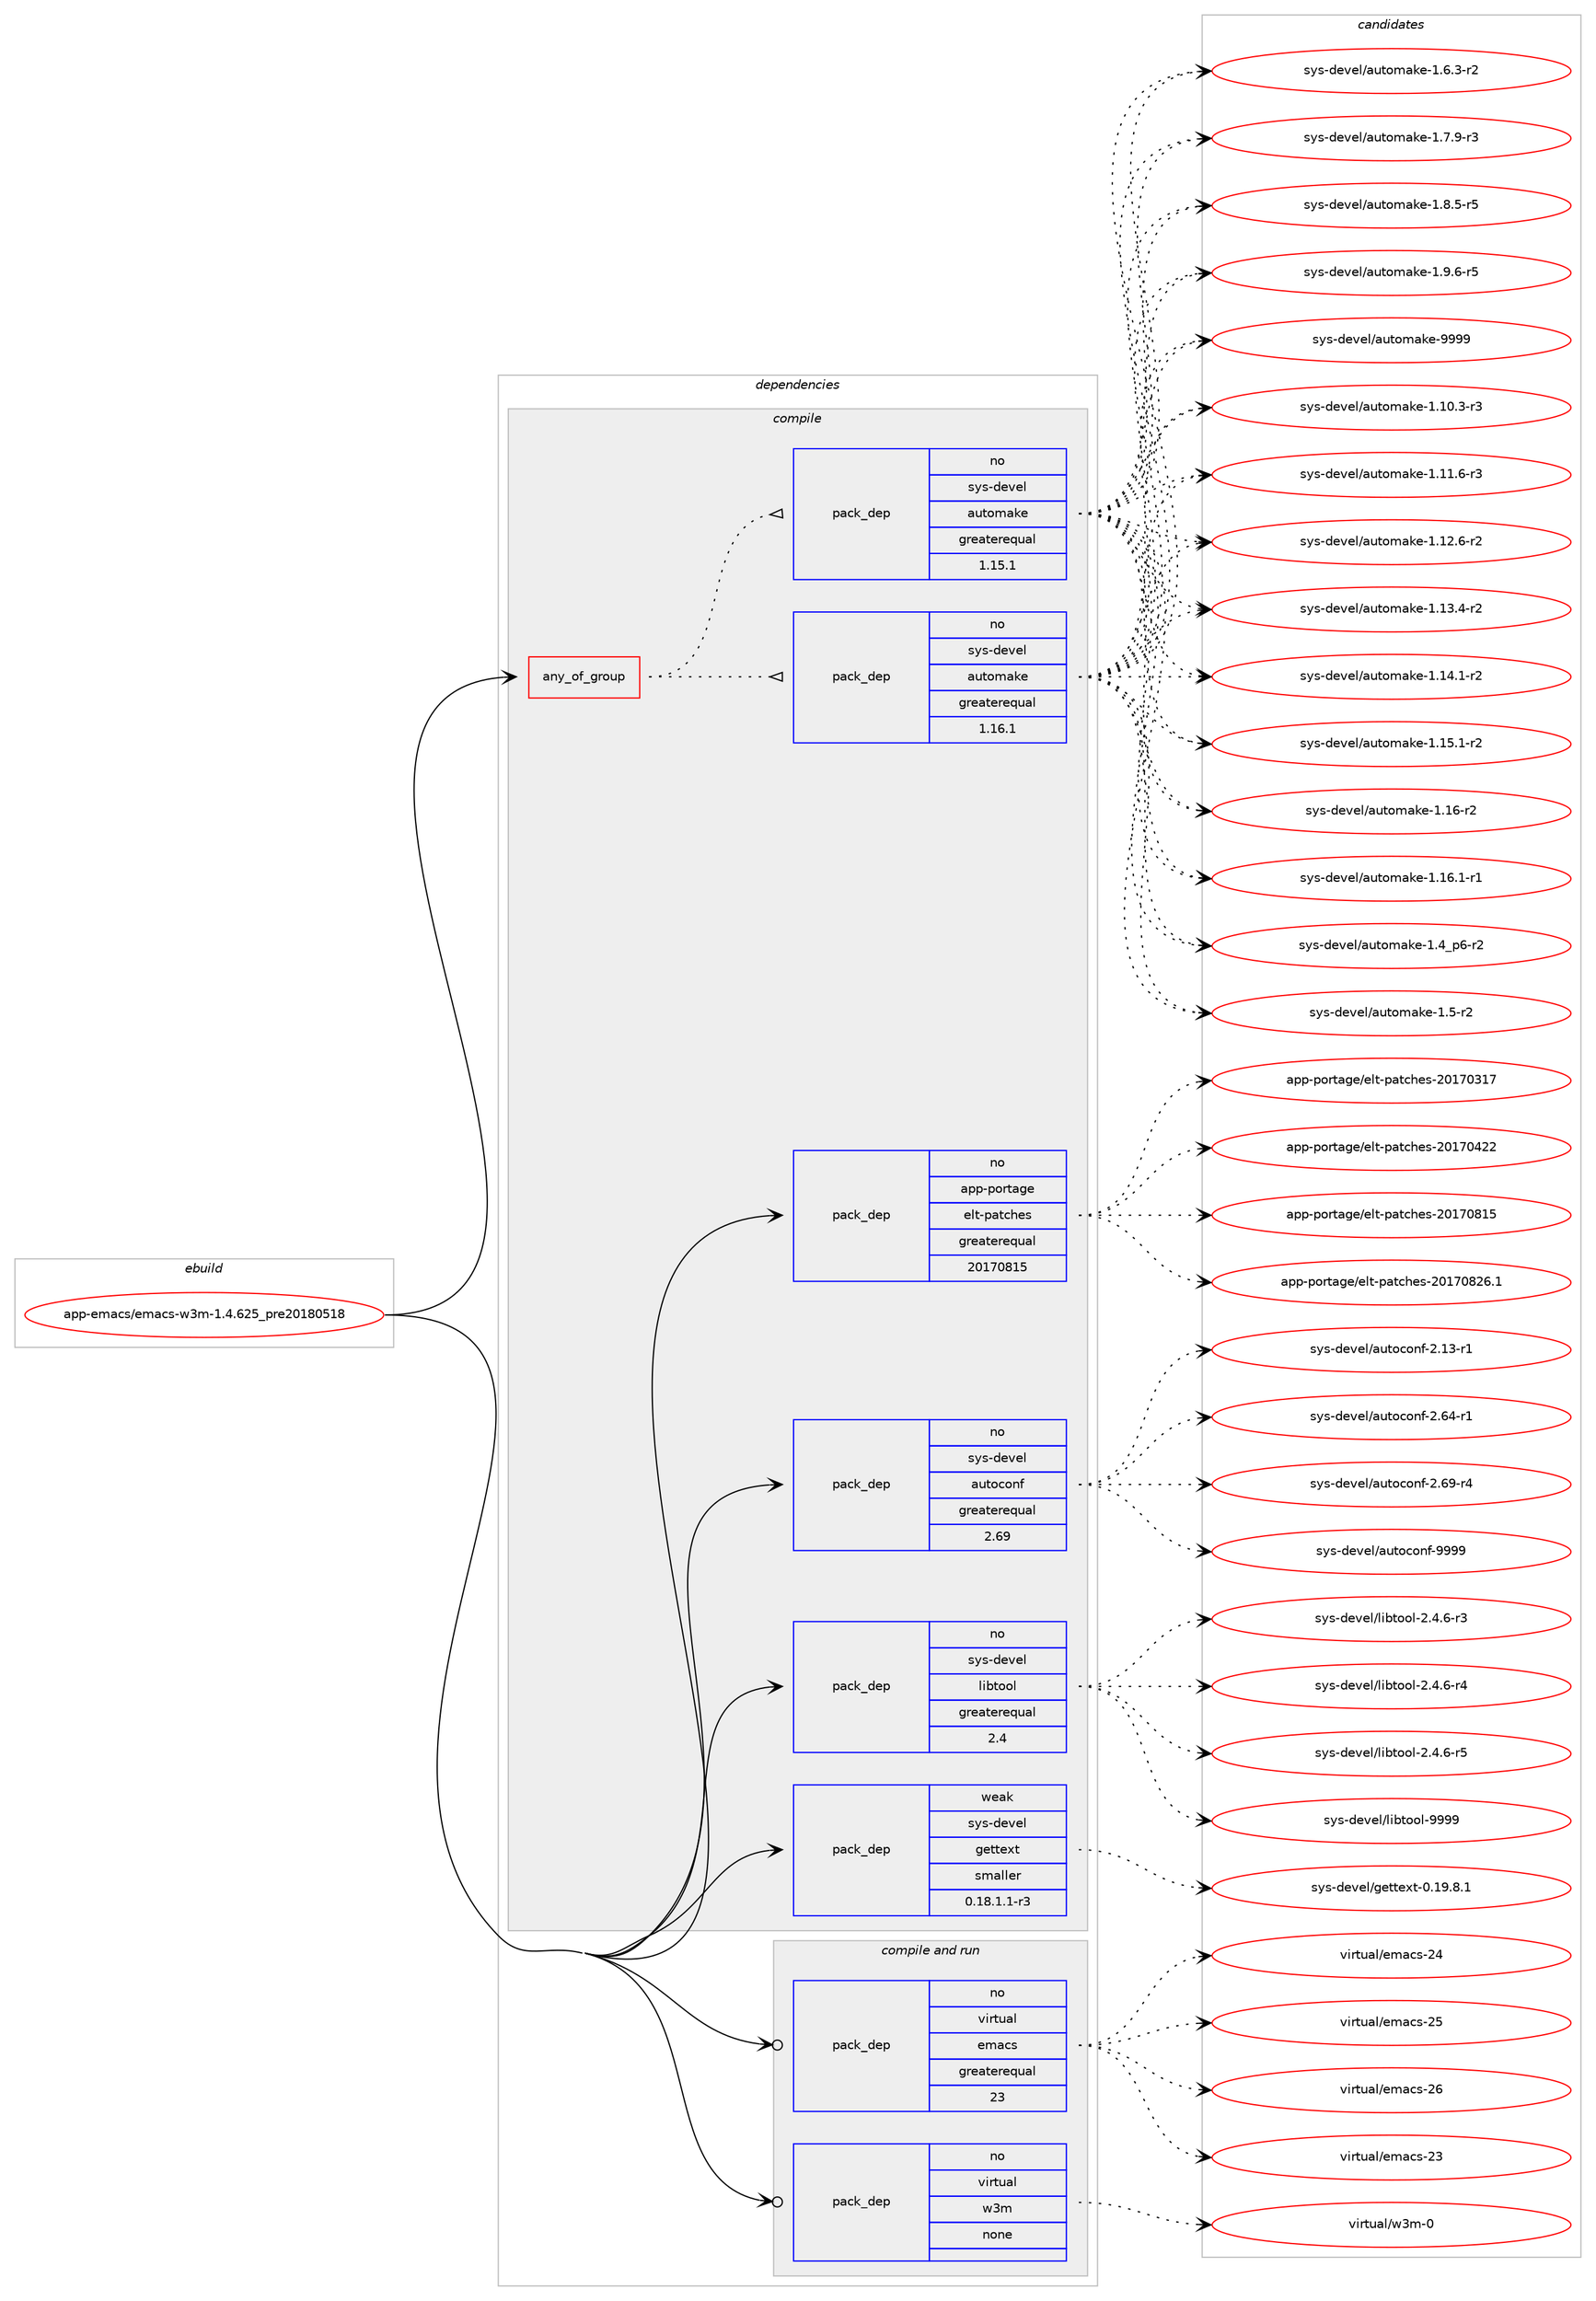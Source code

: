 digraph prolog {

# *************
# Graph options
# *************

newrank=true;
concentrate=true;
compound=true;
graph [rankdir=LR,fontname=Helvetica,fontsize=10,ranksep=1.5];#, ranksep=2.5, nodesep=0.2];
edge  [arrowhead=vee];
node  [fontname=Helvetica,fontsize=10];

# **********
# The ebuild
# **********

subgraph cluster_leftcol {
color=gray;
rank=same;
label=<<i>ebuild</i>>;
id [label="app-emacs/emacs-w3m-1.4.625_pre20180518", color=red, width=4, href="../app-emacs/emacs-w3m-1.4.625_pre20180518.svg"];
}

# ****************
# The dependencies
# ****************

subgraph cluster_midcol {
color=gray;
label=<<i>dependencies</i>>;
subgraph cluster_compile {
fillcolor="#eeeeee";
style=filled;
label=<<i>compile</i>>;
subgraph any59 {
dependency1124 [label=<<TABLE BORDER="0" CELLBORDER="1" CELLSPACING="0" CELLPADDING="4"><TR><TD CELLPADDING="10">any_of_group</TD></TR></TABLE>>, shape=none, color=red];subgraph pack911 {
dependency1125 [label=<<TABLE BORDER="0" CELLBORDER="1" CELLSPACING="0" CELLPADDING="4" WIDTH="220"><TR><TD ROWSPAN="6" CELLPADDING="30">pack_dep</TD></TR><TR><TD WIDTH="110">no</TD></TR><TR><TD>sys-devel</TD></TR><TR><TD>automake</TD></TR><TR><TD>greaterequal</TD></TR><TR><TD>1.16.1</TD></TR></TABLE>>, shape=none, color=blue];
}
dependency1124:e -> dependency1125:w [weight=20,style="dotted",arrowhead="oinv"];
subgraph pack912 {
dependency1126 [label=<<TABLE BORDER="0" CELLBORDER="1" CELLSPACING="0" CELLPADDING="4" WIDTH="220"><TR><TD ROWSPAN="6" CELLPADDING="30">pack_dep</TD></TR><TR><TD WIDTH="110">no</TD></TR><TR><TD>sys-devel</TD></TR><TR><TD>automake</TD></TR><TR><TD>greaterequal</TD></TR><TR><TD>1.15.1</TD></TR></TABLE>>, shape=none, color=blue];
}
dependency1124:e -> dependency1126:w [weight=20,style="dotted",arrowhead="oinv"];
}
id:e -> dependency1124:w [weight=20,style="solid",arrowhead="vee"];
subgraph pack913 {
dependency1127 [label=<<TABLE BORDER="0" CELLBORDER="1" CELLSPACING="0" CELLPADDING="4" WIDTH="220"><TR><TD ROWSPAN="6" CELLPADDING="30">pack_dep</TD></TR><TR><TD WIDTH="110">no</TD></TR><TR><TD>app-portage</TD></TR><TR><TD>elt-patches</TD></TR><TR><TD>greaterequal</TD></TR><TR><TD>20170815</TD></TR></TABLE>>, shape=none, color=blue];
}
id:e -> dependency1127:w [weight=20,style="solid",arrowhead="vee"];
subgraph pack914 {
dependency1128 [label=<<TABLE BORDER="0" CELLBORDER="1" CELLSPACING="0" CELLPADDING="4" WIDTH="220"><TR><TD ROWSPAN="6" CELLPADDING="30">pack_dep</TD></TR><TR><TD WIDTH="110">no</TD></TR><TR><TD>sys-devel</TD></TR><TR><TD>autoconf</TD></TR><TR><TD>greaterequal</TD></TR><TR><TD>2.69</TD></TR></TABLE>>, shape=none, color=blue];
}
id:e -> dependency1128:w [weight=20,style="solid",arrowhead="vee"];
subgraph pack915 {
dependency1129 [label=<<TABLE BORDER="0" CELLBORDER="1" CELLSPACING="0" CELLPADDING="4" WIDTH="220"><TR><TD ROWSPAN="6" CELLPADDING="30">pack_dep</TD></TR><TR><TD WIDTH="110">no</TD></TR><TR><TD>sys-devel</TD></TR><TR><TD>libtool</TD></TR><TR><TD>greaterequal</TD></TR><TR><TD>2.4</TD></TR></TABLE>>, shape=none, color=blue];
}
id:e -> dependency1129:w [weight=20,style="solid",arrowhead="vee"];
subgraph pack916 {
dependency1130 [label=<<TABLE BORDER="0" CELLBORDER="1" CELLSPACING="0" CELLPADDING="4" WIDTH="220"><TR><TD ROWSPAN="6" CELLPADDING="30">pack_dep</TD></TR><TR><TD WIDTH="110">weak</TD></TR><TR><TD>sys-devel</TD></TR><TR><TD>gettext</TD></TR><TR><TD>smaller</TD></TR><TR><TD>0.18.1.1-r3</TD></TR></TABLE>>, shape=none, color=blue];
}
id:e -> dependency1130:w [weight=20,style="solid",arrowhead="vee"];
}
subgraph cluster_compileandrun {
fillcolor="#eeeeee";
style=filled;
label=<<i>compile and run</i>>;
subgraph pack917 {
dependency1131 [label=<<TABLE BORDER="0" CELLBORDER="1" CELLSPACING="0" CELLPADDING="4" WIDTH="220"><TR><TD ROWSPAN="6" CELLPADDING="30">pack_dep</TD></TR><TR><TD WIDTH="110">no</TD></TR><TR><TD>virtual</TD></TR><TR><TD>emacs</TD></TR><TR><TD>greaterequal</TD></TR><TR><TD>23</TD></TR></TABLE>>, shape=none, color=blue];
}
id:e -> dependency1131:w [weight=20,style="solid",arrowhead="odotvee"];
subgraph pack918 {
dependency1132 [label=<<TABLE BORDER="0" CELLBORDER="1" CELLSPACING="0" CELLPADDING="4" WIDTH="220"><TR><TD ROWSPAN="6" CELLPADDING="30">pack_dep</TD></TR><TR><TD WIDTH="110">no</TD></TR><TR><TD>virtual</TD></TR><TR><TD>w3m</TD></TR><TR><TD>none</TD></TR><TR><TD></TD></TR></TABLE>>, shape=none, color=blue];
}
id:e -> dependency1132:w [weight=20,style="solid",arrowhead="odotvee"];
}
subgraph cluster_run {
fillcolor="#eeeeee";
style=filled;
label=<<i>run</i>>;
}
}

# **************
# The candidates
# **************

subgraph cluster_choices {
rank=same;
color=gray;
label=<<i>candidates</i>>;

subgraph choice911 {
color=black;
nodesep=1;
choice11512111545100101118101108479711711611110997107101454946494846514511451 [label="sys-devel/automake-1.10.3-r3", color=red, width=4,href="../sys-devel/automake-1.10.3-r3.svg"];
choice11512111545100101118101108479711711611110997107101454946494946544511451 [label="sys-devel/automake-1.11.6-r3", color=red, width=4,href="../sys-devel/automake-1.11.6-r3.svg"];
choice11512111545100101118101108479711711611110997107101454946495046544511450 [label="sys-devel/automake-1.12.6-r2", color=red, width=4,href="../sys-devel/automake-1.12.6-r2.svg"];
choice11512111545100101118101108479711711611110997107101454946495146524511450 [label="sys-devel/automake-1.13.4-r2", color=red, width=4,href="../sys-devel/automake-1.13.4-r2.svg"];
choice11512111545100101118101108479711711611110997107101454946495246494511450 [label="sys-devel/automake-1.14.1-r2", color=red, width=4,href="../sys-devel/automake-1.14.1-r2.svg"];
choice11512111545100101118101108479711711611110997107101454946495346494511450 [label="sys-devel/automake-1.15.1-r2", color=red, width=4,href="../sys-devel/automake-1.15.1-r2.svg"];
choice1151211154510010111810110847971171161111099710710145494649544511450 [label="sys-devel/automake-1.16-r2", color=red, width=4,href="../sys-devel/automake-1.16-r2.svg"];
choice11512111545100101118101108479711711611110997107101454946495446494511449 [label="sys-devel/automake-1.16.1-r1", color=red, width=4,href="../sys-devel/automake-1.16.1-r1.svg"];
choice115121115451001011181011084797117116111109971071014549465295112544511450 [label="sys-devel/automake-1.4_p6-r2", color=red, width=4,href="../sys-devel/automake-1.4_p6-r2.svg"];
choice11512111545100101118101108479711711611110997107101454946534511450 [label="sys-devel/automake-1.5-r2", color=red, width=4,href="../sys-devel/automake-1.5-r2.svg"];
choice115121115451001011181011084797117116111109971071014549465446514511450 [label="sys-devel/automake-1.6.3-r2", color=red, width=4,href="../sys-devel/automake-1.6.3-r2.svg"];
choice115121115451001011181011084797117116111109971071014549465546574511451 [label="sys-devel/automake-1.7.9-r3", color=red, width=4,href="../sys-devel/automake-1.7.9-r3.svg"];
choice115121115451001011181011084797117116111109971071014549465646534511453 [label="sys-devel/automake-1.8.5-r5", color=red, width=4,href="../sys-devel/automake-1.8.5-r5.svg"];
choice115121115451001011181011084797117116111109971071014549465746544511453 [label="sys-devel/automake-1.9.6-r5", color=red, width=4,href="../sys-devel/automake-1.9.6-r5.svg"];
choice115121115451001011181011084797117116111109971071014557575757 [label="sys-devel/automake-9999", color=red, width=4,href="../sys-devel/automake-9999.svg"];
dependency1125:e -> choice11512111545100101118101108479711711611110997107101454946494846514511451:w [style=dotted,weight="100"];
dependency1125:e -> choice11512111545100101118101108479711711611110997107101454946494946544511451:w [style=dotted,weight="100"];
dependency1125:e -> choice11512111545100101118101108479711711611110997107101454946495046544511450:w [style=dotted,weight="100"];
dependency1125:e -> choice11512111545100101118101108479711711611110997107101454946495146524511450:w [style=dotted,weight="100"];
dependency1125:e -> choice11512111545100101118101108479711711611110997107101454946495246494511450:w [style=dotted,weight="100"];
dependency1125:e -> choice11512111545100101118101108479711711611110997107101454946495346494511450:w [style=dotted,weight="100"];
dependency1125:e -> choice1151211154510010111810110847971171161111099710710145494649544511450:w [style=dotted,weight="100"];
dependency1125:e -> choice11512111545100101118101108479711711611110997107101454946495446494511449:w [style=dotted,weight="100"];
dependency1125:e -> choice115121115451001011181011084797117116111109971071014549465295112544511450:w [style=dotted,weight="100"];
dependency1125:e -> choice11512111545100101118101108479711711611110997107101454946534511450:w [style=dotted,weight="100"];
dependency1125:e -> choice115121115451001011181011084797117116111109971071014549465446514511450:w [style=dotted,weight="100"];
dependency1125:e -> choice115121115451001011181011084797117116111109971071014549465546574511451:w [style=dotted,weight="100"];
dependency1125:e -> choice115121115451001011181011084797117116111109971071014549465646534511453:w [style=dotted,weight="100"];
dependency1125:e -> choice115121115451001011181011084797117116111109971071014549465746544511453:w [style=dotted,weight="100"];
dependency1125:e -> choice115121115451001011181011084797117116111109971071014557575757:w [style=dotted,weight="100"];
}
subgraph choice912 {
color=black;
nodesep=1;
choice11512111545100101118101108479711711611110997107101454946494846514511451 [label="sys-devel/automake-1.10.3-r3", color=red, width=4,href="../sys-devel/automake-1.10.3-r3.svg"];
choice11512111545100101118101108479711711611110997107101454946494946544511451 [label="sys-devel/automake-1.11.6-r3", color=red, width=4,href="../sys-devel/automake-1.11.6-r3.svg"];
choice11512111545100101118101108479711711611110997107101454946495046544511450 [label="sys-devel/automake-1.12.6-r2", color=red, width=4,href="../sys-devel/automake-1.12.6-r2.svg"];
choice11512111545100101118101108479711711611110997107101454946495146524511450 [label="sys-devel/automake-1.13.4-r2", color=red, width=4,href="../sys-devel/automake-1.13.4-r2.svg"];
choice11512111545100101118101108479711711611110997107101454946495246494511450 [label="sys-devel/automake-1.14.1-r2", color=red, width=4,href="../sys-devel/automake-1.14.1-r2.svg"];
choice11512111545100101118101108479711711611110997107101454946495346494511450 [label="sys-devel/automake-1.15.1-r2", color=red, width=4,href="../sys-devel/automake-1.15.1-r2.svg"];
choice1151211154510010111810110847971171161111099710710145494649544511450 [label="sys-devel/automake-1.16-r2", color=red, width=4,href="../sys-devel/automake-1.16-r2.svg"];
choice11512111545100101118101108479711711611110997107101454946495446494511449 [label="sys-devel/automake-1.16.1-r1", color=red, width=4,href="../sys-devel/automake-1.16.1-r1.svg"];
choice115121115451001011181011084797117116111109971071014549465295112544511450 [label="sys-devel/automake-1.4_p6-r2", color=red, width=4,href="../sys-devel/automake-1.4_p6-r2.svg"];
choice11512111545100101118101108479711711611110997107101454946534511450 [label="sys-devel/automake-1.5-r2", color=red, width=4,href="../sys-devel/automake-1.5-r2.svg"];
choice115121115451001011181011084797117116111109971071014549465446514511450 [label="sys-devel/automake-1.6.3-r2", color=red, width=4,href="../sys-devel/automake-1.6.3-r2.svg"];
choice115121115451001011181011084797117116111109971071014549465546574511451 [label="sys-devel/automake-1.7.9-r3", color=red, width=4,href="../sys-devel/automake-1.7.9-r3.svg"];
choice115121115451001011181011084797117116111109971071014549465646534511453 [label="sys-devel/automake-1.8.5-r5", color=red, width=4,href="../sys-devel/automake-1.8.5-r5.svg"];
choice115121115451001011181011084797117116111109971071014549465746544511453 [label="sys-devel/automake-1.9.6-r5", color=red, width=4,href="../sys-devel/automake-1.9.6-r5.svg"];
choice115121115451001011181011084797117116111109971071014557575757 [label="sys-devel/automake-9999", color=red, width=4,href="../sys-devel/automake-9999.svg"];
dependency1126:e -> choice11512111545100101118101108479711711611110997107101454946494846514511451:w [style=dotted,weight="100"];
dependency1126:e -> choice11512111545100101118101108479711711611110997107101454946494946544511451:w [style=dotted,weight="100"];
dependency1126:e -> choice11512111545100101118101108479711711611110997107101454946495046544511450:w [style=dotted,weight="100"];
dependency1126:e -> choice11512111545100101118101108479711711611110997107101454946495146524511450:w [style=dotted,weight="100"];
dependency1126:e -> choice11512111545100101118101108479711711611110997107101454946495246494511450:w [style=dotted,weight="100"];
dependency1126:e -> choice11512111545100101118101108479711711611110997107101454946495346494511450:w [style=dotted,weight="100"];
dependency1126:e -> choice1151211154510010111810110847971171161111099710710145494649544511450:w [style=dotted,weight="100"];
dependency1126:e -> choice11512111545100101118101108479711711611110997107101454946495446494511449:w [style=dotted,weight="100"];
dependency1126:e -> choice115121115451001011181011084797117116111109971071014549465295112544511450:w [style=dotted,weight="100"];
dependency1126:e -> choice11512111545100101118101108479711711611110997107101454946534511450:w [style=dotted,weight="100"];
dependency1126:e -> choice115121115451001011181011084797117116111109971071014549465446514511450:w [style=dotted,weight="100"];
dependency1126:e -> choice115121115451001011181011084797117116111109971071014549465546574511451:w [style=dotted,weight="100"];
dependency1126:e -> choice115121115451001011181011084797117116111109971071014549465646534511453:w [style=dotted,weight="100"];
dependency1126:e -> choice115121115451001011181011084797117116111109971071014549465746544511453:w [style=dotted,weight="100"];
dependency1126:e -> choice115121115451001011181011084797117116111109971071014557575757:w [style=dotted,weight="100"];
}
subgraph choice913 {
color=black;
nodesep=1;
choice97112112451121111141169710310147101108116451129711699104101115455048495548514955 [label="app-portage/elt-patches-20170317", color=red, width=4,href="../app-portage/elt-patches-20170317.svg"];
choice97112112451121111141169710310147101108116451129711699104101115455048495548525050 [label="app-portage/elt-patches-20170422", color=red, width=4,href="../app-portage/elt-patches-20170422.svg"];
choice97112112451121111141169710310147101108116451129711699104101115455048495548564953 [label="app-portage/elt-patches-20170815", color=red, width=4,href="../app-portage/elt-patches-20170815.svg"];
choice971121124511211111411697103101471011081164511297116991041011154550484955485650544649 [label="app-portage/elt-patches-20170826.1", color=red, width=4,href="../app-portage/elt-patches-20170826.1.svg"];
dependency1127:e -> choice97112112451121111141169710310147101108116451129711699104101115455048495548514955:w [style=dotted,weight="100"];
dependency1127:e -> choice97112112451121111141169710310147101108116451129711699104101115455048495548525050:w [style=dotted,weight="100"];
dependency1127:e -> choice97112112451121111141169710310147101108116451129711699104101115455048495548564953:w [style=dotted,weight="100"];
dependency1127:e -> choice971121124511211111411697103101471011081164511297116991041011154550484955485650544649:w [style=dotted,weight="100"];
}
subgraph choice914 {
color=black;
nodesep=1;
choice1151211154510010111810110847971171161119911111010245504649514511449 [label="sys-devel/autoconf-2.13-r1", color=red, width=4,href="../sys-devel/autoconf-2.13-r1.svg"];
choice1151211154510010111810110847971171161119911111010245504654524511449 [label="sys-devel/autoconf-2.64-r1", color=red, width=4,href="../sys-devel/autoconf-2.64-r1.svg"];
choice1151211154510010111810110847971171161119911111010245504654574511452 [label="sys-devel/autoconf-2.69-r4", color=red, width=4,href="../sys-devel/autoconf-2.69-r4.svg"];
choice115121115451001011181011084797117116111991111101024557575757 [label="sys-devel/autoconf-9999", color=red, width=4,href="../sys-devel/autoconf-9999.svg"];
dependency1128:e -> choice1151211154510010111810110847971171161119911111010245504649514511449:w [style=dotted,weight="100"];
dependency1128:e -> choice1151211154510010111810110847971171161119911111010245504654524511449:w [style=dotted,weight="100"];
dependency1128:e -> choice1151211154510010111810110847971171161119911111010245504654574511452:w [style=dotted,weight="100"];
dependency1128:e -> choice115121115451001011181011084797117116111991111101024557575757:w [style=dotted,weight="100"];
}
subgraph choice915 {
color=black;
nodesep=1;
choice1151211154510010111810110847108105981161111111084550465246544511451 [label="sys-devel/libtool-2.4.6-r3", color=red, width=4,href="../sys-devel/libtool-2.4.6-r3.svg"];
choice1151211154510010111810110847108105981161111111084550465246544511452 [label="sys-devel/libtool-2.4.6-r4", color=red, width=4,href="../sys-devel/libtool-2.4.6-r4.svg"];
choice1151211154510010111810110847108105981161111111084550465246544511453 [label="sys-devel/libtool-2.4.6-r5", color=red, width=4,href="../sys-devel/libtool-2.4.6-r5.svg"];
choice1151211154510010111810110847108105981161111111084557575757 [label="sys-devel/libtool-9999", color=red, width=4,href="../sys-devel/libtool-9999.svg"];
dependency1129:e -> choice1151211154510010111810110847108105981161111111084550465246544511451:w [style=dotted,weight="100"];
dependency1129:e -> choice1151211154510010111810110847108105981161111111084550465246544511452:w [style=dotted,weight="100"];
dependency1129:e -> choice1151211154510010111810110847108105981161111111084550465246544511453:w [style=dotted,weight="100"];
dependency1129:e -> choice1151211154510010111810110847108105981161111111084557575757:w [style=dotted,weight="100"];
}
subgraph choice916 {
color=black;
nodesep=1;
choice1151211154510010111810110847103101116116101120116454846495746564649 [label="sys-devel/gettext-0.19.8.1", color=red, width=4,href="../sys-devel/gettext-0.19.8.1.svg"];
dependency1130:e -> choice1151211154510010111810110847103101116116101120116454846495746564649:w [style=dotted,weight="100"];
}
subgraph choice917 {
color=black;
nodesep=1;
choice11810511411611797108471011099799115455051 [label="virtual/emacs-23", color=red, width=4,href="../virtual/emacs-23.svg"];
choice11810511411611797108471011099799115455052 [label="virtual/emacs-24", color=red, width=4,href="../virtual/emacs-24.svg"];
choice11810511411611797108471011099799115455053 [label="virtual/emacs-25", color=red, width=4,href="../virtual/emacs-25.svg"];
choice11810511411611797108471011099799115455054 [label="virtual/emacs-26", color=red, width=4,href="../virtual/emacs-26.svg"];
dependency1131:e -> choice11810511411611797108471011099799115455051:w [style=dotted,weight="100"];
dependency1131:e -> choice11810511411611797108471011099799115455052:w [style=dotted,weight="100"];
dependency1131:e -> choice11810511411611797108471011099799115455053:w [style=dotted,weight="100"];
dependency1131:e -> choice11810511411611797108471011099799115455054:w [style=dotted,weight="100"];
}
subgraph choice918 {
color=black;
nodesep=1;
choice1181051141161179710847119511094548 [label="virtual/w3m-0", color=red, width=4,href="../virtual/w3m-0.svg"];
dependency1132:e -> choice1181051141161179710847119511094548:w [style=dotted,weight="100"];
}
}

}
